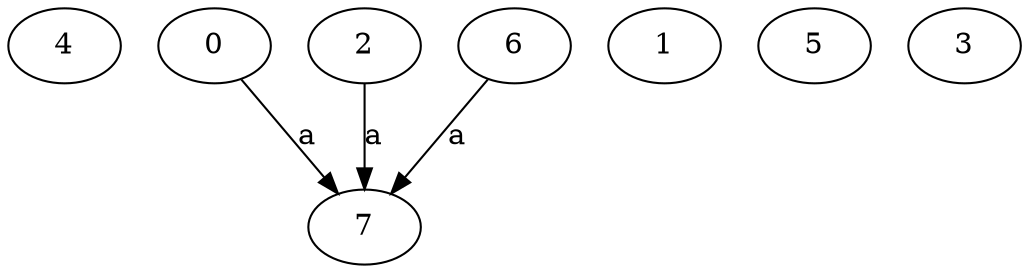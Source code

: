 strict digraph  {
4;
0;
1;
5;
2;
3;
6;
7;
0 -> 7  [label=a];
2 -> 7  [label=a];
6 -> 7  [label=a];
}
